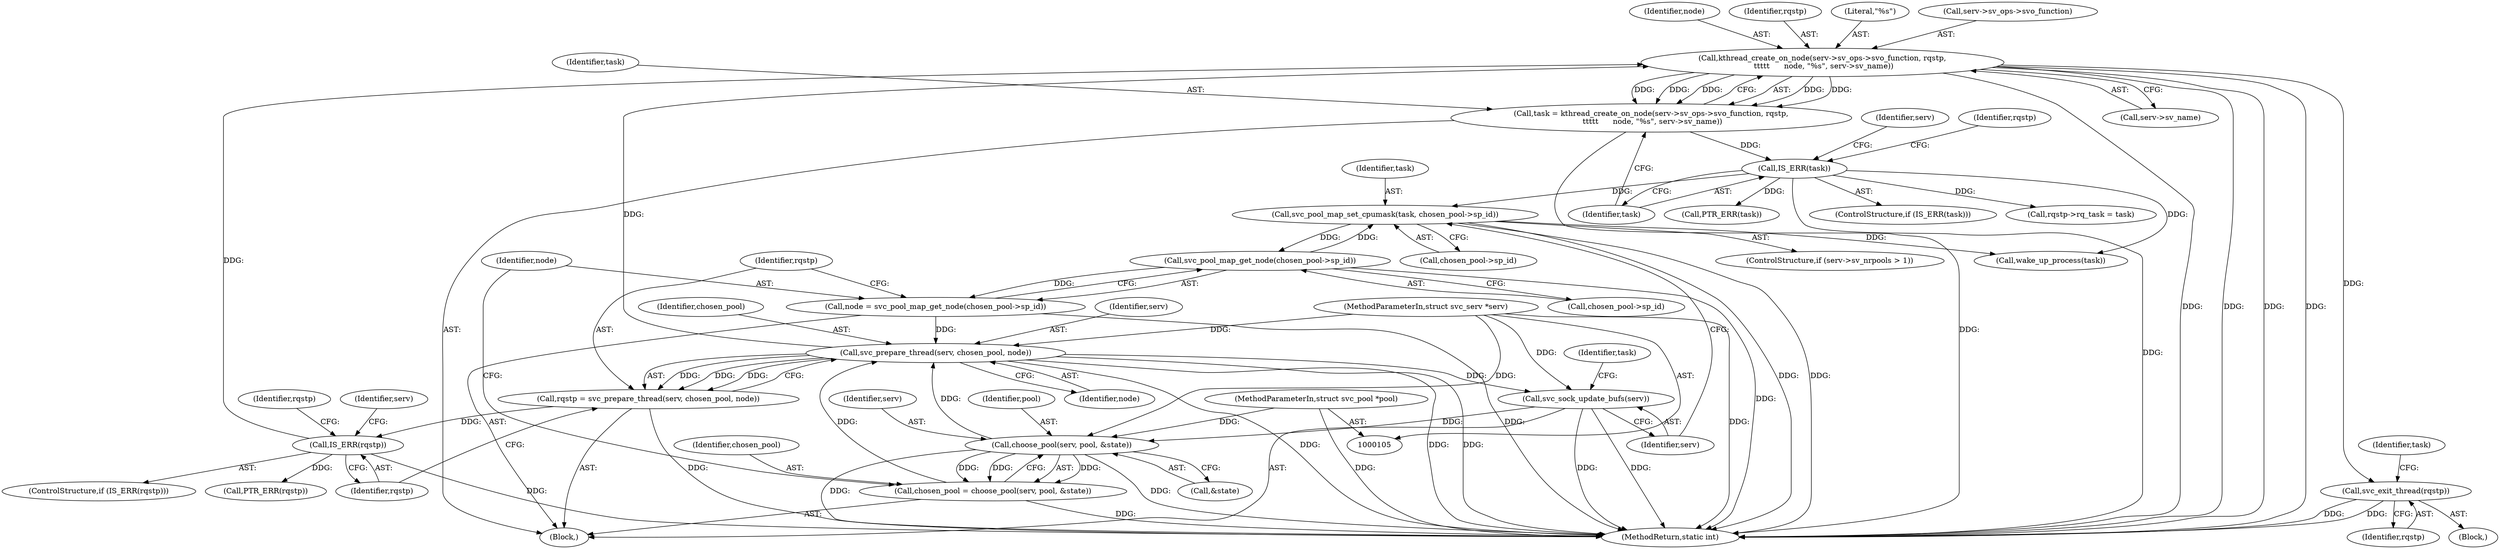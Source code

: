 digraph "0_linux_c70422f760c120480fee4de6c38804c72aa26bc1_20@pointer" {
"1000181" [label="(Call,svc_exit_thread(rqstp))"];
"1000159" [label="(Call,kthread_create_on_node(serv->sv_ops->svo_function, rqstp,\n \t\t\t\t\t      node, \"%s\", serv->sv_name))"];
"1000146" [label="(Call,IS_ERR(rqstp))"];
"1000139" [label="(Call,rqstp = svc_prepare_thread(serv, chosen_pool, node))"];
"1000141" [label="(Call,svc_prepare_thread(serv, chosen_pool, node))"];
"1000128" [label="(Call,choose_pool(serv, pool, &state))"];
"1000202" [label="(Call,svc_sock_update_bufs(serv))"];
"1000106" [label="(MethodParameterIn,struct svc_serv *serv)"];
"1000107" [label="(MethodParameterIn,struct svc_pool *pool)"];
"1000126" [label="(Call,chosen_pool = choose_pool(serv, pool, &state))"];
"1000133" [label="(Call,node = svc_pool_map_get_node(chosen_pool->sp_id))"];
"1000135" [label="(Call,svc_pool_map_get_node(chosen_pool->sp_id))"];
"1000197" [label="(Call,svc_pool_map_set_cpumask(task, chosen_pool->sp_id))"];
"1000172" [label="(Call,IS_ERR(task))"];
"1000157" [label="(Call,task = kthread_create_on_node(serv->sv_ops->svo_function, rqstp,\n \t\t\t\t\t      node, \"%s\", serv->sv_name))"];
"1000185" [label="(Identifier,task)"];
"1000181" [label="(Call,svc_exit_thread(rqstp))"];
"1000126" [label="(Call,chosen_pool = choose_pool(serv, pool, &state))"];
"1000178" [label="(Identifier,serv)"];
"1000131" [label="(Call,&state)"];
"1000184" [label="(Call,PTR_ERR(task))"];
"1000171" [label="(ControlStructure,if (IS_ERR(task)))"];
"1000107" [label="(MethodParameterIn,struct svc_pool *pool)"];
"1000129" [label="(Identifier,serv)"];
"1000197" [label="(Call,svc_pool_map_set_cpumask(task, chosen_pool->sp_id))"];
"1000127" [label="(Identifier,chosen_pool)"];
"1000191" [label="(ControlStructure,if (serv->sv_nrpools > 1))"];
"1000141" [label="(Call,svc_prepare_thread(serv, chosen_pool, node))"];
"1000159" [label="(Call,kthread_create_on_node(serv->sv_ops->svo_function, rqstp,\n \t\t\t\t\t      node, \"%s\", serv->sv_name))"];
"1000149" [label="(Call,PTR_ERR(rqstp))"];
"1000142" [label="(Identifier,serv)"];
"1000188" [label="(Identifier,rqstp)"];
"1000186" [label="(Call,rqstp->rq_task = task)"];
"1000106" [label="(MethodParameterIn,struct svc_serv *serv)"];
"1000204" [label="(Call,wake_up_process(task))"];
"1000134" [label="(Identifier,node)"];
"1000140" [label="(Identifier,rqstp)"];
"1000205" [label="(Identifier,task)"];
"1000199" [label="(Call,chosen_pool->sp_id)"];
"1000202" [label="(Call,svc_sock_update_bufs(serv))"];
"1000158" [label="(Identifier,task)"];
"1000130" [label="(Identifier,pool)"];
"1000166" [label="(Identifier,node)"];
"1000150" [label="(Identifier,rqstp)"];
"1000133" [label="(Call,node = svc_pool_map_get_node(chosen_pool->sp_id))"];
"1000172" [label="(Call,IS_ERR(task))"];
"1000135" [label="(Call,svc_pool_map_get_node(chosen_pool->sp_id))"];
"1000165" [label="(Identifier,rqstp)"];
"1000182" [label="(Identifier,rqstp)"];
"1000203" [label="(Identifier,serv)"];
"1000143" [label="(Identifier,chosen_pool)"];
"1000147" [label="(Identifier,rqstp)"];
"1000154" [label="(Identifier,serv)"];
"1000123" [label="(Block,)"];
"1000145" [label="(ControlStructure,if (IS_ERR(rqstp)))"];
"1000167" [label="(Literal,\"%s\")"];
"1000174" [label="(Block,)"];
"1000211" [label="(MethodReturn,static int)"];
"1000173" [label="(Identifier,task)"];
"1000168" [label="(Call,serv->sv_name)"];
"1000157" [label="(Call,task = kthread_create_on_node(serv->sv_ops->svo_function, rqstp,\n \t\t\t\t\t      node, \"%s\", serv->sv_name))"];
"1000144" [label="(Identifier,node)"];
"1000139" [label="(Call,rqstp = svc_prepare_thread(serv, chosen_pool, node))"];
"1000146" [label="(Call,IS_ERR(rqstp))"];
"1000198" [label="(Identifier,task)"];
"1000128" [label="(Call,choose_pool(serv, pool, &state))"];
"1000136" [label="(Call,chosen_pool->sp_id)"];
"1000160" [label="(Call,serv->sv_ops->svo_function)"];
"1000181" -> "1000174"  [label="AST: "];
"1000181" -> "1000182"  [label="CFG: "];
"1000182" -> "1000181"  [label="AST: "];
"1000185" -> "1000181"  [label="CFG: "];
"1000181" -> "1000211"  [label="DDG: "];
"1000181" -> "1000211"  [label="DDG: "];
"1000159" -> "1000181"  [label="DDG: "];
"1000159" -> "1000157"  [label="AST: "];
"1000159" -> "1000168"  [label="CFG: "];
"1000160" -> "1000159"  [label="AST: "];
"1000165" -> "1000159"  [label="AST: "];
"1000166" -> "1000159"  [label="AST: "];
"1000167" -> "1000159"  [label="AST: "];
"1000168" -> "1000159"  [label="AST: "];
"1000157" -> "1000159"  [label="CFG: "];
"1000159" -> "1000211"  [label="DDG: "];
"1000159" -> "1000211"  [label="DDG: "];
"1000159" -> "1000211"  [label="DDG: "];
"1000159" -> "1000211"  [label="DDG: "];
"1000159" -> "1000157"  [label="DDG: "];
"1000159" -> "1000157"  [label="DDG: "];
"1000159" -> "1000157"  [label="DDG: "];
"1000159" -> "1000157"  [label="DDG: "];
"1000159" -> "1000157"  [label="DDG: "];
"1000146" -> "1000159"  [label="DDG: "];
"1000141" -> "1000159"  [label="DDG: "];
"1000146" -> "1000145"  [label="AST: "];
"1000146" -> "1000147"  [label="CFG: "];
"1000147" -> "1000146"  [label="AST: "];
"1000150" -> "1000146"  [label="CFG: "];
"1000154" -> "1000146"  [label="CFG: "];
"1000146" -> "1000211"  [label="DDG: "];
"1000139" -> "1000146"  [label="DDG: "];
"1000146" -> "1000149"  [label="DDG: "];
"1000139" -> "1000123"  [label="AST: "];
"1000139" -> "1000141"  [label="CFG: "];
"1000140" -> "1000139"  [label="AST: "];
"1000141" -> "1000139"  [label="AST: "];
"1000147" -> "1000139"  [label="CFG: "];
"1000139" -> "1000211"  [label="DDG: "];
"1000141" -> "1000139"  [label="DDG: "];
"1000141" -> "1000139"  [label="DDG: "];
"1000141" -> "1000139"  [label="DDG: "];
"1000141" -> "1000144"  [label="CFG: "];
"1000142" -> "1000141"  [label="AST: "];
"1000143" -> "1000141"  [label="AST: "];
"1000144" -> "1000141"  [label="AST: "];
"1000141" -> "1000211"  [label="DDG: "];
"1000141" -> "1000211"  [label="DDG: "];
"1000141" -> "1000211"  [label="DDG: "];
"1000128" -> "1000141"  [label="DDG: "];
"1000106" -> "1000141"  [label="DDG: "];
"1000126" -> "1000141"  [label="DDG: "];
"1000133" -> "1000141"  [label="DDG: "];
"1000141" -> "1000202"  [label="DDG: "];
"1000128" -> "1000126"  [label="AST: "];
"1000128" -> "1000131"  [label="CFG: "];
"1000129" -> "1000128"  [label="AST: "];
"1000130" -> "1000128"  [label="AST: "];
"1000131" -> "1000128"  [label="AST: "];
"1000126" -> "1000128"  [label="CFG: "];
"1000128" -> "1000211"  [label="DDG: "];
"1000128" -> "1000211"  [label="DDG: "];
"1000128" -> "1000126"  [label="DDG: "];
"1000128" -> "1000126"  [label="DDG: "];
"1000128" -> "1000126"  [label="DDG: "];
"1000202" -> "1000128"  [label="DDG: "];
"1000106" -> "1000128"  [label="DDG: "];
"1000107" -> "1000128"  [label="DDG: "];
"1000202" -> "1000123"  [label="AST: "];
"1000202" -> "1000203"  [label="CFG: "];
"1000203" -> "1000202"  [label="AST: "];
"1000205" -> "1000202"  [label="CFG: "];
"1000202" -> "1000211"  [label="DDG: "];
"1000202" -> "1000211"  [label="DDG: "];
"1000106" -> "1000202"  [label="DDG: "];
"1000106" -> "1000105"  [label="AST: "];
"1000106" -> "1000211"  [label="DDG: "];
"1000107" -> "1000105"  [label="AST: "];
"1000107" -> "1000211"  [label="DDG: "];
"1000126" -> "1000123"  [label="AST: "];
"1000127" -> "1000126"  [label="AST: "];
"1000134" -> "1000126"  [label="CFG: "];
"1000126" -> "1000211"  [label="DDG: "];
"1000133" -> "1000123"  [label="AST: "];
"1000133" -> "1000135"  [label="CFG: "];
"1000134" -> "1000133"  [label="AST: "];
"1000135" -> "1000133"  [label="AST: "];
"1000140" -> "1000133"  [label="CFG: "];
"1000133" -> "1000211"  [label="DDG: "];
"1000135" -> "1000133"  [label="DDG: "];
"1000135" -> "1000136"  [label="CFG: "];
"1000136" -> "1000135"  [label="AST: "];
"1000135" -> "1000211"  [label="DDG: "];
"1000197" -> "1000135"  [label="DDG: "];
"1000135" -> "1000197"  [label="DDG: "];
"1000197" -> "1000191"  [label="AST: "];
"1000197" -> "1000199"  [label="CFG: "];
"1000198" -> "1000197"  [label="AST: "];
"1000199" -> "1000197"  [label="AST: "];
"1000203" -> "1000197"  [label="CFG: "];
"1000197" -> "1000211"  [label="DDG: "];
"1000197" -> "1000211"  [label="DDG: "];
"1000172" -> "1000197"  [label="DDG: "];
"1000197" -> "1000204"  [label="DDG: "];
"1000172" -> "1000171"  [label="AST: "];
"1000172" -> "1000173"  [label="CFG: "];
"1000173" -> "1000172"  [label="AST: "];
"1000178" -> "1000172"  [label="CFG: "];
"1000188" -> "1000172"  [label="CFG: "];
"1000172" -> "1000211"  [label="DDG: "];
"1000157" -> "1000172"  [label="DDG: "];
"1000172" -> "1000184"  [label="DDG: "];
"1000172" -> "1000186"  [label="DDG: "];
"1000172" -> "1000204"  [label="DDG: "];
"1000157" -> "1000123"  [label="AST: "];
"1000158" -> "1000157"  [label="AST: "];
"1000173" -> "1000157"  [label="CFG: "];
"1000157" -> "1000211"  [label="DDG: "];
}
